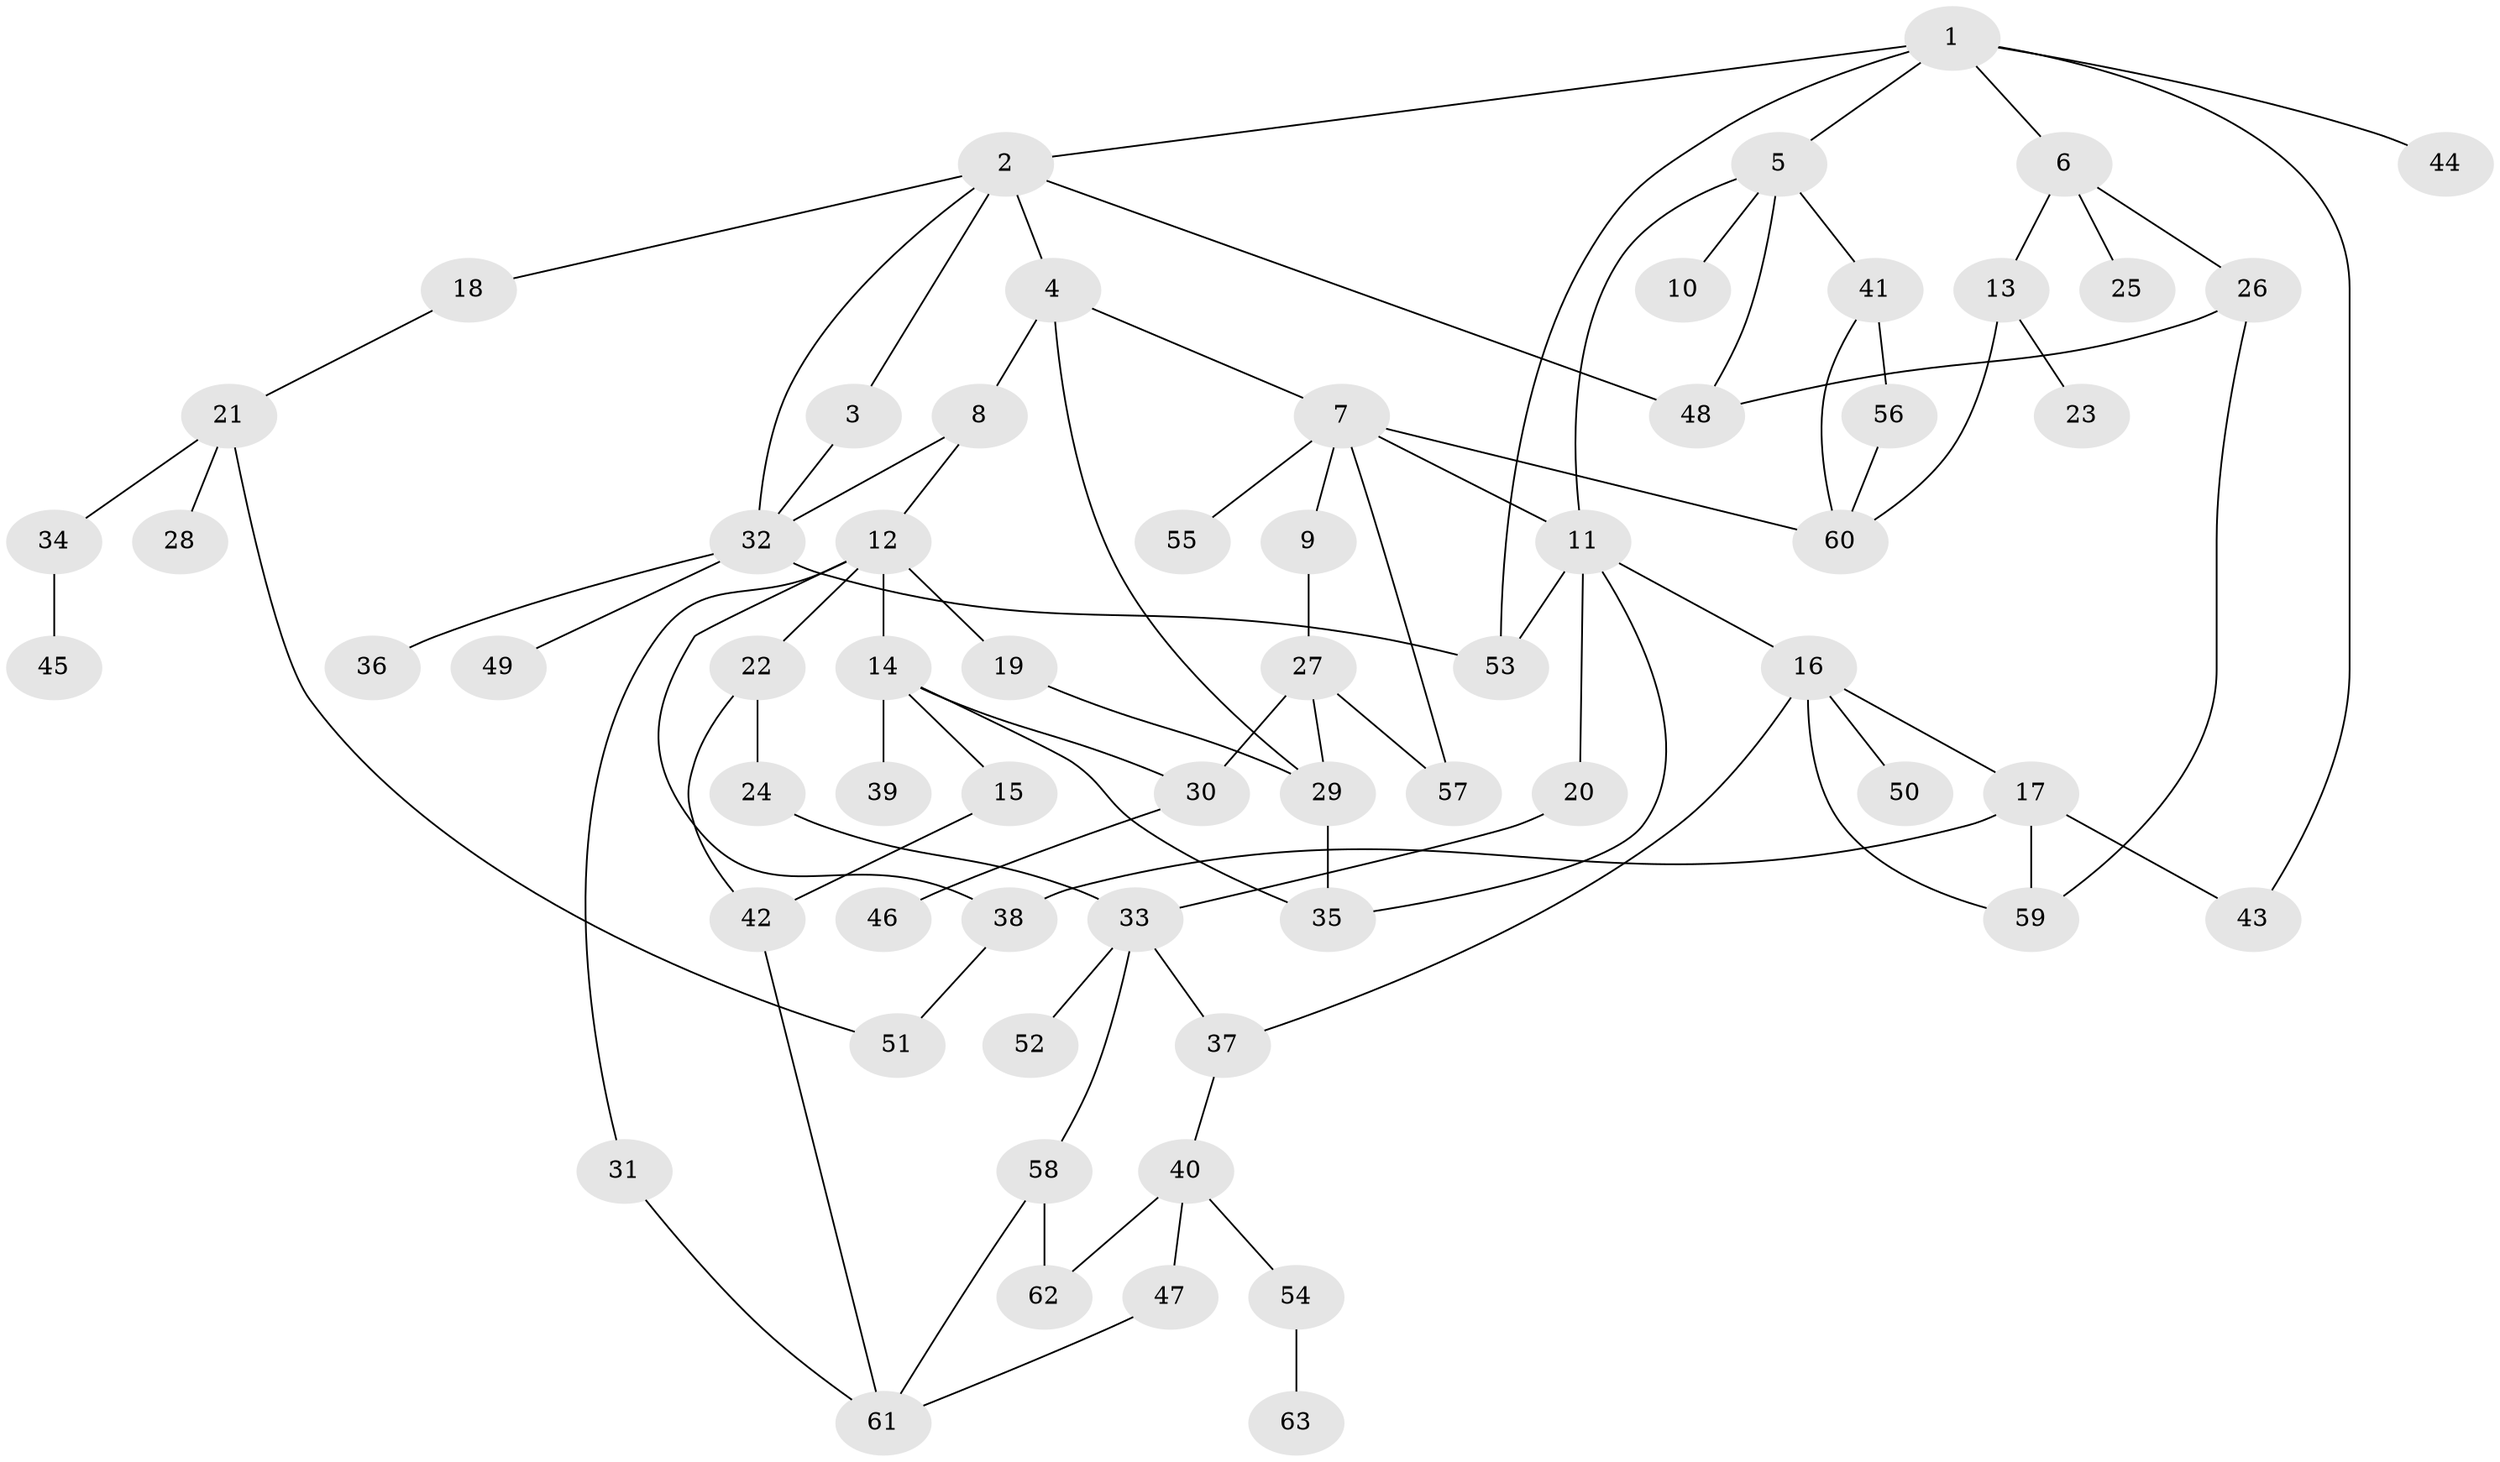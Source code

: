 // coarse degree distribution, {6: 0.07142857142857142, 7: 0.047619047619047616, 2: 0.19047619047619047, 8: 0.047619047619047616, 3: 0.21428571428571427, 1: 0.2619047619047619, 5: 0.09523809523809523, 4: 0.07142857142857142}
// Generated by graph-tools (version 1.1) at 2025/41/03/06/25 10:41:27]
// undirected, 63 vertices, 90 edges
graph export_dot {
graph [start="1"]
  node [color=gray90,style=filled];
  1;
  2;
  3;
  4;
  5;
  6;
  7;
  8;
  9;
  10;
  11;
  12;
  13;
  14;
  15;
  16;
  17;
  18;
  19;
  20;
  21;
  22;
  23;
  24;
  25;
  26;
  27;
  28;
  29;
  30;
  31;
  32;
  33;
  34;
  35;
  36;
  37;
  38;
  39;
  40;
  41;
  42;
  43;
  44;
  45;
  46;
  47;
  48;
  49;
  50;
  51;
  52;
  53;
  54;
  55;
  56;
  57;
  58;
  59;
  60;
  61;
  62;
  63;
  1 -- 2;
  1 -- 5;
  1 -- 6;
  1 -- 44;
  1 -- 53;
  1 -- 43;
  2 -- 3;
  2 -- 4;
  2 -- 18;
  2 -- 32;
  2 -- 48;
  3 -- 32;
  4 -- 7;
  4 -- 8;
  4 -- 29;
  5 -- 10;
  5 -- 11;
  5 -- 41;
  5 -- 48;
  6 -- 13;
  6 -- 25;
  6 -- 26;
  7 -- 9;
  7 -- 55;
  7 -- 60;
  7 -- 57;
  7 -- 11;
  8 -- 12;
  8 -- 32;
  9 -- 27;
  11 -- 16;
  11 -- 20;
  11 -- 53;
  11 -- 35;
  12 -- 14;
  12 -- 19;
  12 -- 22;
  12 -- 31;
  12 -- 38;
  13 -- 23;
  13 -- 60;
  14 -- 15;
  14 -- 35;
  14 -- 39;
  14 -- 30;
  15 -- 42;
  16 -- 17;
  16 -- 50;
  16 -- 59;
  16 -- 37;
  17 -- 38;
  17 -- 43;
  17 -- 59;
  18 -- 21;
  19 -- 29;
  20 -- 33;
  21 -- 28;
  21 -- 34;
  21 -- 51;
  22 -- 24;
  22 -- 42;
  24 -- 33;
  26 -- 48;
  26 -- 59;
  27 -- 30;
  27 -- 57;
  27 -- 29;
  29 -- 35;
  30 -- 46;
  31 -- 61;
  32 -- 36;
  32 -- 49;
  32 -- 53;
  33 -- 37;
  33 -- 52;
  33 -- 58;
  34 -- 45;
  37 -- 40;
  38 -- 51;
  40 -- 47;
  40 -- 54;
  40 -- 62;
  41 -- 56;
  41 -- 60;
  42 -- 61;
  47 -- 61;
  54 -- 63;
  56 -- 60;
  58 -- 62;
  58 -- 61;
}
